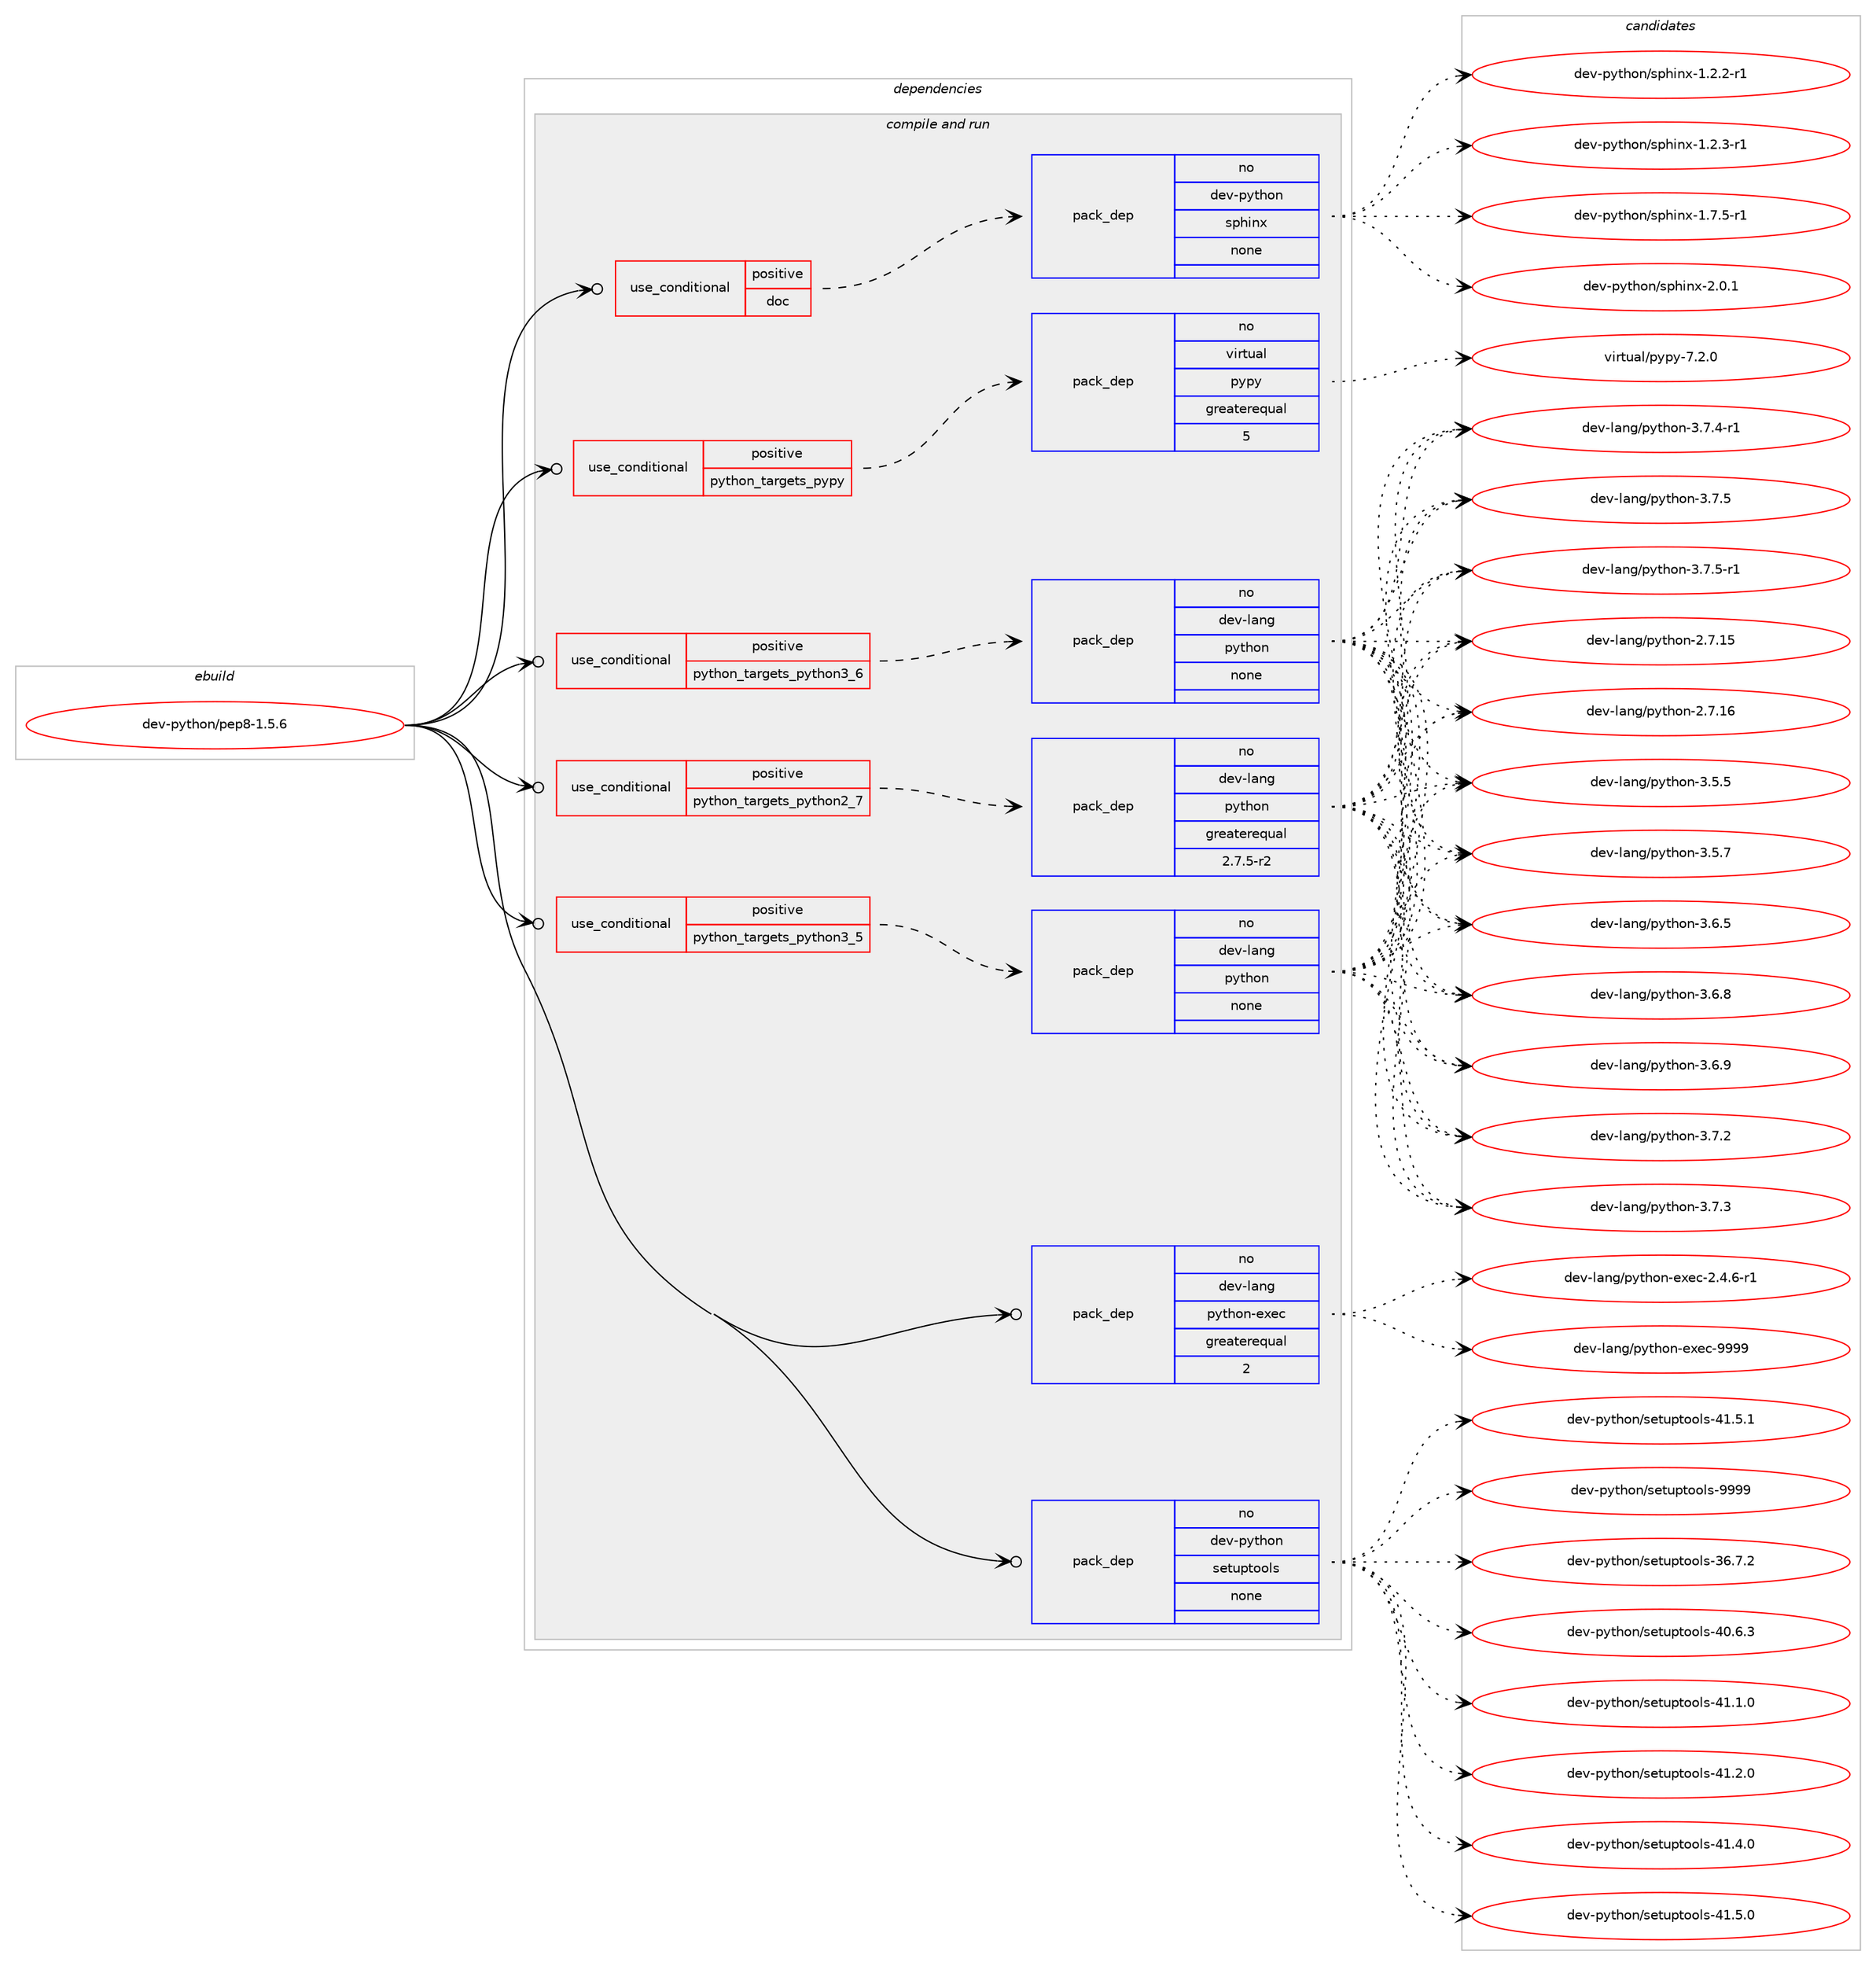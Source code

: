 digraph prolog {

# *************
# Graph options
# *************

newrank=true;
concentrate=true;
compound=true;
graph [rankdir=LR,fontname=Helvetica,fontsize=10,ranksep=1.5];#, ranksep=2.5, nodesep=0.2];
edge  [arrowhead=vee];
node  [fontname=Helvetica,fontsize=10];

# **********
# The ebuild
# **********

subgraph cluster_leftcol {
color=gray;
rank=same;
label=<<i>ebuild</i>>;
id [label="dev-python/pep8-1.5.6", color=red, width=4, href="../dev-python/pep8-1.5.6.svg"];
}

# ****************
# The dependencies
# ****************

subgraph cluster_midcol {
color=gray;
label=<<i>dependencies</i>>;
subgraph cluster_compile {
fillcolor="#eeeeee";
style=filled;
label=<<i>compile</i>>;
}
subgraph cluster_compileandrun {
fillcolor="#eeeeee";
style=filled;
label=<<i>compile and run</i>>;
subgraph cond144360 {
dependency621589 [label=<<TABLE BORDER="0" CELLBORDER="1" CELLSPACING="0" CELLPADDING="4"><TR><TD ROWSPAN="3" CELLPADDING="10">use_conditional</TD></TR><TR><TD>positive</TD></TR><TR><TD>doc</TD></TR></TABLE>>, shape=none, color=red];
subgraph pack465389 {
dependency621590 [label=<<TABLE BORDER="0" CELLBORDER="1" CELLSPACING="0" CELLPADDING="4" WIDTH="220"><TR><TD ROWSPAN="6" CELLPADDING="30">pack_dep</TD></TR><TR><TD WIDTH="110">no</TD></TR><TR><TD>dev-python</TD></TR><TR><TD>sphinx</TD></TR><TR><TD>none</TD></TR><TR><TD></TD></TR></TABLE>>, shape=none, color=blue];
}
dependency621589:e -> dependency621590:w [weight=20,style="dashed",arrowhead="vee"];
}
id:e -> dependency621589:w [weight=20,style="solid",arrowhead="odotvee"];
subgraph cond144361 {
dependency621591 [label=<<TABLE BORDER="0" CELLBORDER="1" CELLSPACING="0" CELLPADDING="4"><TR><TD ROWSPAN="3" CELLPADDING="10">use_conditional</TD></TR><TR><TD>positive</TD></TR><TR><TD>python_targets_pypy</TD></TR></TABLE>>, shape=none, color=red];
subgraph pack465390 {
dependency621592 [label=<<TABLE BORDER="0" CELLBORDER="1" CELLSPACING="0" CELLPADDING="4" WIDTH="220"><TR><TD ROWSPAN="6" CELLPADDING="30">pack_dep</TD></TR><TR><TD WIDTH="110">no</TD></TR><TR><TD>virtual</TD></TR><TR><TD>pypy</TD></TR><TR><TD>greaterequal</TD></TR><TR><TD>5</TD></TR></TABLE>>, shape=none, color=blue];
}
dependency621591:e -> dependency621592:w [weight=20,style="dashed",arrowhead="vee"];
}
id:e -> dependency621591:w [weight=20,style="solid",arrowhead="odotvee"];
subgraph cond144362 {
dependency621593 [label=<<TABLE BORDER="0" CELLBORDER="1" CELLSPACING="0" CELLPADDING="4"><TR><TD ROWSPAN="3" CELLPADDING="10">use_conditional</TD></TR><TR><TD>positive</TD></TR><TR><TD>python_targets_python2_7</TD></TR></TABLE>>, shape=none, color=red];
subgraph pack465391 {
dependency621594 [label=<<TABLE BORDER="0" CELLBORDER="1" CELLSPACING="0" CELLPADDING="4" WIDTH="220"><TR><TD ROWSPAN="6" CELLPADDING="30">pack_dep</TD></TR><TR><TD WIDTH="110">no</TD></TR><TR><TD>dev-lang</TD></TR><TR><TD>python</TD></TR><TR><TD>greaterequal</TD></TR><TR><TD>2.7.5-r2</TD></TR></TABLE>>, shape=none, color=blue];
}
dependency621593:e -> dependency621594:w [weight=20,style="dashed",arrowhead="vee"];
}
id:e -> dependency621593:w [weight=20,style="solid",arrowhead="odotvee"];
subgraph cond144363 {
dependency621595 [label=<<TABLE BORDER="0" CELLBORDER="1" CELLSPACING="0" CELLPADDING="4"><TR><TD ROWSPAN="3" CELLPADDING="10">use_conditional</TD></TR><TR><TD>positive</TD></TR><TR><TD>python_targets_python3_5</TD></TR></TABLE>>, shape=none, color=red];
subgraph pack465392 {
dependency621596 [label=<<TABLE BORDER="0" CELLBORDER="1" CELLSPACING="0" CELLPADDING="4" WIDTH="220"><TR><TD ROWSPAN="6" CELLPADDING="30">pack_dep</TD></TR><TR><TD WIDTH="110">no</TD></TR><TR><TD>dev-lang</TD></TR><TR><TD>python</TD></TR><TR><TD>none</TD></TR><TR><TD></TD></TR></TABLE>>, shape=none, color=blue];
}
dependency621595:e -> dependency621596:w [weight=20,style="dashed",arrowhead="vee"];
}
id:e -> dependency621595:w [weight=20,style="solid",arrowhead="odotvee"];
subgraph cond144364 {
dependency621597 [label=<<TABLE BORDER="0" CELLBORDER="1" CELLSPACING="0" CELLPADDING="4"><TR><TD ROWSPAN="3" CELLPADDING="10">use_conditional</TD></TR><TR><TD>positive</TD></TR><TR><TD>python_targets_python3_6</TD></TR></TABLE>>, shape=none, color=red];
subgraph pack465393 {
dependency621598 [label=<<TABLE BORDER="0" CELLBORDER="1" CELLSPACING="0" CELLPADDING="4" WIDTH="220"><TR><TD ROWSPAN="6" CELLPADDING="30">pack_dep</TD></TR><TR><TD WIDTH="110">no</TD></TR><TR><TD>dev-lang</TD></TR><TR><TD>python</TD></TR><TR><TD>none</TD></TR><TR><TD></TD></TR></TABLE>>, shape=none, color=blue];
}
dependency621597:e -> dependency621598:w [weight=20,style="dashed",arrowhead="vee"];
}
id:e -> dependency621597:w [weight=20,style="solid",arrowhead="odotvee"];
subgraph pack465394 {
dependency621599 [label=<<TABLE BORDER="0" CELLBORDER="1" CELLSPACING="0" CELLPADDING="4" WIDTH="220"><TR><TD ROWSPAN="6" CELLPADDING="30">pack_dep</TD></TR><TR><TD WIDTH="110">no</TD></TR><TR><TD>dev-lang</TD></TR><TR><TD>python-exec</TD></TR><TR><TD>greaterequal</TD></TR><TR><TD>2</TD></TR></TABLE>>, shape=none, color=blue];
}
id:e -> dependency621599:w [weight=20,style="solid",arrowhead="odotvee"];
subgraph pack465395 {
dependency621600 [label=<<TABLE BORDER="0" CELLBORDER="1" CELLSPACING="0" CELLPADDING="4" WIDTH="220"><TR><TD ROWSPAN="6" CELLPADDING="30">pack_dep</TD></TR><TR><TD WIDTH="110">no</TD></TR><TR><TD>dev-python</TD></TR><TR><TD>setuptools</TD></TR><TR><TD>none</TD></TR><TR><TD></TD></TR></TABLE>>, shape=none, color=blue];
}
id:e -> dependency621600:w [weight=20,style="solid",arrowhead="odotvee"];
}
subgraph cluster_run {
fillcolor="#eeeeee";
style=filled;
label=<<i>run</i>>;
}
}

# **************
# The candidates
# **************

subgraph cluster_choices {
rank=same;
color=gray;
label=<<i>candidates</i>>;

subgraph choice465389 {
color=black;
nodesep=1;
choice10010111845112121116104111110471151121041051101204549465046504511449 [label="dev-python/sphinx-1.2.2-r1", color=red, width=4,href="../dev-python/sphinx-1.2.2-r1.svg"];
choice10010111845112121116104111110471151121041051101204549465046514511449 [label="dev-python/sphinx-1.2.3-r1", color=red, width=4,href="../dev-python/sphinx-1.2.3-r1.svg"];
choice10010111845112121116104111110471151121041051101204549465546534511449 [label="dev-python/sphinx-1.7.5-r1", color=red, width=4,href="../dev-python/sphinx-1.7.5-r1.svg"];
choice1001011184511212111610411111047115112104105110120455046484649 [label="dev-python/sphinx-2.0.1", color=red, width=4,href="../dev-python/sphinx-2.0.1.svg"];
dependency621590:e -> choice10010111845112121116104111110471151121041051101204549465046504511449:w [style=dotted,weight="100"];
dependency621590:e -> choice10010111845112121116104111110471151121041051101204549465046514511449:w [style=dotted,weight="100"];
dependency621590:e -> choice10010111845112121116104111110471151121041051101204549465546534511449:w [style=dotted,weight="100"];
dependency621590:e -> choice1001011184511212111610411111047115112104105110120455046484649:w [style=dotted,weight="100"];
}
subgraph choice465390 {
color=black;
nodesep=1;
choice1181051141161179710847112121112121455546504648 [label="virtual/pypy-7.2.0", color=red, width=4,href="../virtual/pypy-7.2.0.svg"];
dependency621592:e -> choice1181051141161179710847112121112121455546504648:w [style=dotted,weight="100"];
}
subgraph choice465391 {
color=black;
nodesep=1;
choice10010111845108971101034711212111610411111045504655464953 [label="dev-lang/python-2.7.15", color=red, width=4,href="../dev-lang/python-2.7.15.svg"];
choice10010111845108971101034711212111610411111045504655464954 [label="dev-lang/python-2.7.16", color=red, width=4,href="../dev-lang/python-2.7.16.svg"];
choice100101118451089711010347112121116104111110455146534653 [label="dev-lang/python-3.5.5", color=red, width=4,href="../dev-lang/python-3.5.5.svg"];
choice100101118451089711010347112121116104111110455146534655 [label="dev-lang/python-3.5.7", color=red, width=4,href="../dev-lang/python-3.5.7.svg"];
choice100101118451089711010347112121116104111110455146544653 [label="dev-lang/python-3.6.5", color=red, width=4,href="../dev-lang/python-3.6.5.svg"];
choice100101118451089711010347112121116104111110455146544656 [label="dev-lang/python-3.6.8", color=red, width=4,href="../dev-lang/python-3.6.8.svg"];
choice100101118451089711010347112121116104111110455146544657 [label="dev-lang/python-3.6.9", color=red, width=4,href="../dev-lang/python-3.6.9.svg"];
choice100101118451089711010347112121116104111110455146554650 [label="dev-lang/python-3.7.2", color=red, width=4,href="../dev-lang/python-3.7.2.svg"];
choice100101118451089711010347112121116104111110455146554651 [label="dev-lang/python-3.7.3", color=red, width=4,href="../dev-lang/python-3.7.3.svg"];
choice1001011184510897110103471121211161041111104551465546524511449 [label="dev-lang/python-3.7.4-r1", color=red, width=4,href="../dev-lang/python-3.7.4-r1.svg"];
choice100101118451089711010347112121116104111110455146554653 [label="dev-lang/python-3.7.5", color=red, width=4,href="../dev-lang/python-3.7.5.svg"];
choice1001011184510897110103471121211161041111104551465546534511449 [label="dev-lang/python-3.7.5-r1", color=red, width=4,href="../dev-lang/python-3.7.5-r1.svg"];
dependency621594:e -> choice10010111845108971101034711212111610411111045504655464953:w [style=dotted,weight="100"];
dependency621594:e -> choice10010111845108971101034711212111610411111045504655464954:w [style=dotted,weight="100"];
dependency621594:e -> choice100101118451089711010347112121116104111110455146534653:w [style=dotted,weight="100"];
dependency621594:e -> choice100101118451089711010347112121116104111110455146534655:w [style=dotted,weight="100"];
dependency621594:e -> choice100101118451089711010347112121116104111110455146544653:w [style=dotted,weight="100"];
dependency621594:e -> choice100101118451089711010347112121116104111110455146544656:w [style=dotted,weight="100"];
dependency621594:e -> choice100101118451089711010347112121116104111110455146544657:w [style=dotted,weight="100"];
dependency621594:e -> choice100101118451089711010347112121116104111110455146554650:w [style=dotted,weight="100"];
dependency621594:e -> choice100101118451089711010347112121116104111110455146554651:w [style=dotted,weight="100"];
dependency621594:e -> choice1001011184510897110103471121211161041111104551465546524511449:w [style=dotted,weight="100"];
dependency621594:e -> choice100101118451089711010347112121116104111110455146554653:w [style=dotted,weight="100"];
dependency621594:e -> choice1001011184510897110103471121211161041111104551465546534511449:w [style=dotted,weight="100"];
}
subgraph choice465392 {
color=black;
nodesep=1;
choice10010111845108971101034711212111610411111045504655464953 [label="dev-lang/python-2.7.15", color=red, width=4,href="../dev-lang/python-2.7.15.svg"];
choice10010111845108971101034711212111610411111045504655464954 [label="dev-lang/python-2.7.16", color=red, width=4,href="../dev-lang/python-2.7.16.svg"];
choice100101118451089711010347112121116104111110455146534653 [label="dev-lang/python-3.5.5", color=red, width=4,href="../dev-lang/python-3.5.5.svg"];
choice100101118451089711010347112121116104111110455146534655 [label="dev-lang/python-3.5.7", color=red, width=4,href="../dev-lang/python-3.5.7.svg"];
choice100101118451089711010347112121116104111110455146544653 [label="dev-lang/python-3.6.5", color=red, width=4,href="../dev-lang/python-3.6.5.svg"];
choice100101118451089711010347112121116104111110455146544656 [label="dev-lang/python-3.6.8", color=red, width=4,href="../dev-lang/python-3.6.8.svg"];
choice100101118451089711010347112121116104111110455146544657 [label="dev-lang/python-3.6.9", color=red, width=4,href="../dev-lang/python-3.6.9.svg"];
choice100101118451089711010347112121116104111110455146554650 [label="dev-lang/python-3.7.2", color=red, width=4,href="../dev-lang/python-3.7.2.svg"];
choice100101118451089711010347112121116104111110455146554651 [label="dev-lang/python-3.7.3", color=red, width=4,href="../dev-lang/python-3.7.3.svg"];
choice1001011184510897110103471121211161041111104551465546524511449 [label="dev-lang/python-3.7.4-r1", color=red, width=4,href="../dev-lang/python-3.7.4-r1.svg"];
choice100101118451089711010347112121116104111110455146554653 [label="dev-lang/python-3.7.5", color=red, width=4,href="../dev-lang/python-3.7.5.svg"];
choice1001011184510897110103471121211161041111104551465546534511449 [label="dev-lang/python-3.7.5-r1", color=red, width=4,href="../dev-lang/python-3.7.5-r1.svg"];
dependency621596:e -> choice10010111845108971101034711212111610411111045504655464953:w [style=dotted,weight="100"];
dependency621596:e -> choice10010111845108971101034711212111610411111045504655464954:w [style=dotted,weight="100"];
dependency621596:e -> choice100101118451089711010347112121116104111110455146534653:w [style=dotted,weight="100"];
dependency621596:e -> choice100101118451089711010347112121116104111110455146534655:w [style=dotted,weight="100"];
dependency621596:e -> choice100101118451089711010347112121116104111110455146544653:w [style=dotted,weight="100"];
dependency621596:e -> choice100101118451089711010347112121116104111110455146544656:w [style=dotted,weight="100"];
dependency621596:e -> choice100101118451089711010347112121116104111110455146544657:w [style=dotted,weight="100"];
dependency621596:e -> choice100101118451089711010347112121116104111110455146554650:w [style=dotted,weight="100"];
dependency621596:e -> choice100101118451089711010347112121116104111110455146554651:w [style=dotted,weight="100"];
dependency621596:e -> choice1001011184510897110103471121211161041111104551465546524511449:w [style=dotted,weight="100"];
dependency621596:e -> choice100101118451089711010347112121116104111110455146554653:w [style=dotted,weight="100"];
dependency621596:e -> choice1001011184510897110103471121211161041111104551465546534511449:w [style=dotted,weight="100"];
}
subgraph choice465393 {
color=black;
nodesep=1;
choice10010111845108971101034711212111610411111045504655464953 [label="dev-lang/python-2.7.15", color=red, width=4,href="../dev-lang/python-2.7.15.svg"];
choice10010111845108971101034711212111610411111045504655464954 [label="dev-lang/python-2.7.16", color=red, width=4,href="../dev-lang/python-2.7.16.svg"];
choice100101118451089711010347112121116104111110455146534653 [label="dev-lang/python-3.5.5", color=red, width=4,href="../dev-lang/python-3.5.5.svg"];
choice100101118451089711010347112121116104111110455146534655 [label="dev-lang/python-3.5.7", color=red, width=4,href="../dev-lang/python-3.5.7.svg"];
choice100101118451089711010347112121116104111110455146544653 [label="dev-lang/python-3.6.5", color=red, width=4,href="../dev-lang/python-3.6.5.svg"];
choice100101118451089711010347112121116104111110455146544656 [label="dev-lang/python-3.6.8", color=red, width=4,href="../dev-lang/python-3.6.8.svg"];
choice100101118451089711010347112121116104111110455146544657 [label="dev-lang/python-3.6.9", color=red, width=4,href="../dev-lang/python-3.6.9.svg"];
choice100101118451089711010347112121116104111110455146554650 [label="dev-lang/python-3.7.2", color=red, width=4,href="../dev-lang/python-3.7.2.svg"];
choice100101118451089711010347112121116104111110455146554651 [label="dev-lang/python-3.7.3", color=red, width=4,href="../dev-lang/python-3.7.3.svg"];
choice1001011184510897110103471121211161041111104551465546524511449 [label="dev-lang/python-3.7.4-r1", color=red, width=4,href="../dev-lang/python-3.7.4-r1.svg"];
choice100101118451089711010347112121116104111110455146554653 [label="dev-lang/python-3.7.5", color=red, width=4,href="../dev-lang/python-3.7.5.svg"];
choice1001011184510897110103471121211161041111104551465546534511449 [label="dev-lang/python-3.7.5-r1", color=red, width=4,href="../dev-lang/python-3.7.5-r1.svg"];
dependency621598:e -> choice10010111845108971101034711212111610411111045504655464953:w [style=dotted,weight="100"];
dependency621598:e -> choice10010111845108971101034711212111610411111045504655464954:w [style=dotted,weight="100"];
dependency621598:e -> choice100101118451089711010347112121116104111110455146534653:w [style=dotted,weight="100"];
dependency621598:e -> choice100101118451089711010347112121116104111110455146534655:w [style=dotted,weight="100"];
dependency621598:e -> choice100101118451089711010347112121116104111110455146544653:w [style=dotted,weight="100"];
dependency621598:e -> choice100101118451089711010347112121116104111110455146544656:w [style=dotted,weight="100"];
dependency621598:e -> choice100101118451089711010347112121116104111110455146544657:w [style=dotted,weight="100"];
dependency621598:e -> choice100101118451089711010347112121116104111110455146554650:w [style=dotted,weight="100"];
dependency621598:e -> choice100101118451089711010347112121116104111110455146554651:w [style=dotted,weight="100"];
dependency621598:e -> choice1001011184510897110103471121211161041111104551465546524511449:w [style=dotted,weight="100"];
dependency621598:e -> choice100101118451089711010347112121116104111110455146554653:w [style=dotted,weight="100"];
dependency621598:e -> choice1001011184510897110103471121211161041111104551465546534511449:w [style=dotted,weight="100"];
}
subgraph choice465394 {
color=black;
nodesep=1;
choice10010111845108971101034711212111610411111045101120101994550465246544511449 [label="dev-lang/python-exec-2.4.6-r1", color=red, width=4,href="../dev-lang/python-exec-2.4.6-r1.svg"];
choice10010111845108971101034711212111610411111045101120101994557575757 [label="dev-lang/python-exec-9999", color=red, width=4,href="../dev-lang/python-exec-9999.svg"];
dependency621599:e -> choice10010111845108971101034711212111610411111045101120101994550465246544511449:w [style=dotted,weight="100"];
dependency621599:e -> choice10010111845108971101034711212111610411111045101120101994557575757:w [style=dotted,weight="100"];
}
subgraph choice465395 {
color=black;
nodesep=1;
choice100101118451121211161041111104711510111611711211611111110811545515446554650 [label="dev-python/setuptools-36.7.2", color=red, width=4,href="../dev-python/setuptools-36.7.2.svg"];
choice100101118451121211161041111104711510111611711211611111110811545524846544651 [label="dev-python/setuptools-40.6.3", color=red, width=4,href="../dev-python/setuptools-40.6.3.svg"];
choice100101118451121211161041111104711510111611711211611111110811545524946494648 [label="dev-python/setuptools-41.1.0", color=red, width=4,href="../dev-python/setuptools-41.1.0.svg"];
choice100101118451121211161041111104711510111611711211611111110811545524946504648 [label="dev-python/setuptools-41.2.0", color=red, width=4,href="../dev-python/setuptools-41.2.0.svg"];
choice100101118451121211161041111104711510111611711211611111110811545524946524648 [label="dev-python/setuptools-41.4.0", color=red, width=4,href="../dev-python/setuptools-41.4.0.svg"];
choice100101118451121211161041111104711510111611711211611111110811545524946534648 [label="dev-python/setuptools-41.5.0", color=red, width=4,href="../dev-python/setuptools-41.5.0.svg"];
choice100101118451121211161041111104711510111611711211611111110811545524946534649 [label="dev-python/setuptools-41.5.1", color=red, width=4,href="../dev-python/setuptools-41.5.1.svg"];
choice10010111845112121116104111110471151011161171121161111111081154557575757 [label="dev-python/setuptools-9999", color=red, width=4,href="../dev-python/setuptools-9999.svg"];
dependency621600:e -> choice100101118451121211161041111104711510111611711211611111110811545515446554650:w [style=dotted,weight="100"];
dependency621600:e -> choice100101118451121211161041111104711510111611711211611111110811545524846544651:w [style=dotted,weight="100"];
dependency621600:e -> choice100101118451121211161041111104711510111611711211611111110811545524946494648:w [style=dotted,weight="100"];
dependency621600:e -> choice100101118451121211161041111104711510111611711211611111110811545524946504648:w [style=dotted,weight="100"];
dependency621600:e -> choice100101118451121211161041111104711510111611711211611111110811545524946524648:w [style=dotted,weight="100"];
dependency621600:e -> choice100101118451121211161041111104711510111611711211611111110811545524946534648:w [style=dotted,weight="100"];
dependency621600:e -> choice100101118451121211161041111104711510111611711211611111110811545524946534649:w [style=dotted,weight="100"];
dependency621600:e -> choice10010111845112121116104111110471151011161171121161111111081154557575757:w [style=dotted,weight="100"];
}
}

}
